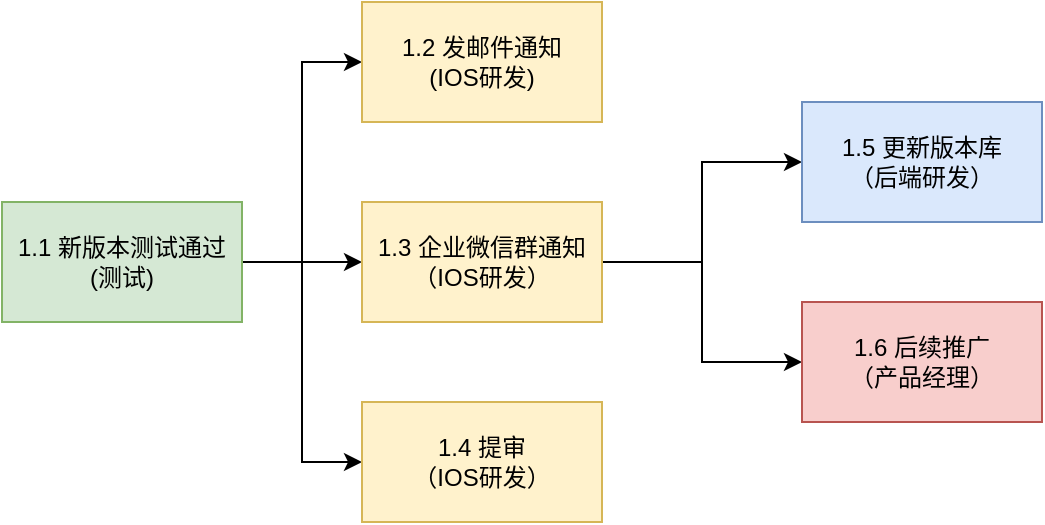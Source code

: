 <mxfile version="13.2.6" type="github">
  <diagram id="Ma-zG1HTr-MeiHE9vH_e" name="Page-1">
    <mxGraphModel dx="946" dy="527" grid="1" gridSize="10" guides="1" tooltips="1" connect="1" arrows="1" fold="1" page="1" pageScale="1" pageWidth="827" pageHeight="1169" math="0" shadow="0">
      <root>
        <mxCell id="0" />
        <mxCell id="1" parent="0" />
        <mxCell id="HloKG8gMRH4sZiHi4bPv-8" value="" style="edgeStyle=orthogonalEdgeStyle;rounded=0;orthogonalLoop=1;jettySize=auto;html=1;entryX=0;entryY=0.5;entryDx=0;entryDy=0;" parent="1" source="HloKG8gMRH4sZiHi4bPv-1" target="HloKG8gMRH4sZiHi4bPv-7" edge="1">
          <mxGeometry relative="1" as="geometry" />
        </mxCell>
        <mxCell id="HloKG8gMRH4sZiHi4bPv-9" style="edgeStyle=orthogonalEdgeStyle;rounded=0;orthogonalLoop=1;jettySize=auto;html=1;entryX=0;entryY=0.5;entryDx=0;entryDy=0;" parent="1" source="HloKG8gMRH4sZiHi4bPv-1" target="HloKG8gMRH4sZiHi4bPv-2" edge="1">
          <mxGeometry relative="1" as="geometry" />
        </mxCell>
        <mxCell id="HloKG8gMRH4sZiHi4bPv-11" style="edgeStyle=orthogonalEdgeStyle;rounded=0;orthogonalLoop=1;jettySize=auto;html=1;entryX=0;entryY=0.5;entryDx=0;entryDy=0;" parent="1" source="HloKG8gMRH4sZiHi4bPv-1" target="HloKG8gMRH4sZiHi4bPv-10" edge="1">
          <mxGeometry relative="1" as="geometry" />
        </mxCell>
        <mxCell id="HloKG8gMRH4sZiHi4bPv-1" value="1.1 新版本测试通过&lt;br&gt;(测试)" style="rounded=0;whiteSpace=wrap;html=1;fillColor=#d5e8d4;strokeColor=#82b366;" parent="1" vertex="1">
          <mxGeometry x="100" y="150" width="120" height="60" as="geometry" />
        </mxCell>
        <mxCell id="HloKG8gMRH4sZiHi4bPv-7" value="1.4 提审&lt;br&gt;（IOS研发）" style="rounded=0;whiteSpace=wrap;html=1;fillColor=#fff2cc;strokeColor=#d6b656;" parent="1" vertex="1">
          <mxGeometry x="280" y="250" width="120" height="60" as="geometry" />
        </mxCell>
        <mxCell id="HloKG8gMRH4sZiHi4bPv-2" value="1.2 发邮件通知&lt;br&gt;(IOS研发)" style="rounded=0;whiteSpace=wrap;html=1;fillColor=#fff2cc;strokeColor=#d6b656;" parent="1" vertex="1">
          <mxGeometry x="280" y="50" width="120" height="60" as="geometry" />
        </mxCell>
        <mxCell id="HloKG8gMRH4sZiHi4bPv-13" value="" style="edgeStyle=orthogonalEdgeStyle;rounded=0;orthogonalLoop=1;jettySize=auto;html=1;" parent="1" source="HloKG8gMRH4sZiHi4bPv-10" target="HloKG8gMRH4sZiHi4bPv-12" edge="1">
          <mxGeometry relative="1" as="geometry" />
        </mxCell>
        <mxCell id="HloKG8gMRH4sZiHi4bPv-15" style="edgeStyle=orthogonalEdgeStyle;rounded=0;orthogonalLoop=1;jettySize=auto;html=1;" parent="1" source="HloKG8gMRH4sZiHi4bPv-10" target="HloKG8gMRH4sZiHi4bPv-14" edge="1">
          <mxGeometry relative="1" as="geometry" />
        </mxCell>
        <mxCell id="HloKG8gMRH4sZiHi4bPv-10" value="1.3 企业微信群通知&lt;br&gt;（IOS研发）" style="rounded=0;whiteSpace=wrap;html=1;fillColor=#fff2cc;strokeColor=#d6b656;" parent="1" vertex="1">
          <mxGeometry x="280" y="150" width="120" height="60" as="geometry" />
        </mxCell>
        <mxCell id="HloKG8gMRH4sZiHi4bPv-12" value="1.5 更新版本库&lt;br&gt;（后端研发）" style="rounded=0;whiteSpace=wrap;html=1;fillColor=#dae8fc;strokeColor=#6c8ebf;" parent="1" vertex="1">
          <mxGeometry x="500" y="100" width="120" height="60" as="geometry" />
        </mxCell>
        <mxCell id="HloKG8gMRH4sZiHi4bPv-14" value="1.6 后续推广&lt;br&gt;（产品经理）" style="rounded=0;whiteSpace=wrap;html=1;fillColor=#f8cecc;strokeColor=#b85450;" parent="1" vertex="1">
          <mxGeometry x="500" y="200" width="120" height="60" as="geometry" />
        </mxCell>
      </root>
    </mxGraphModel>
  </diagram>
</mxfile>
